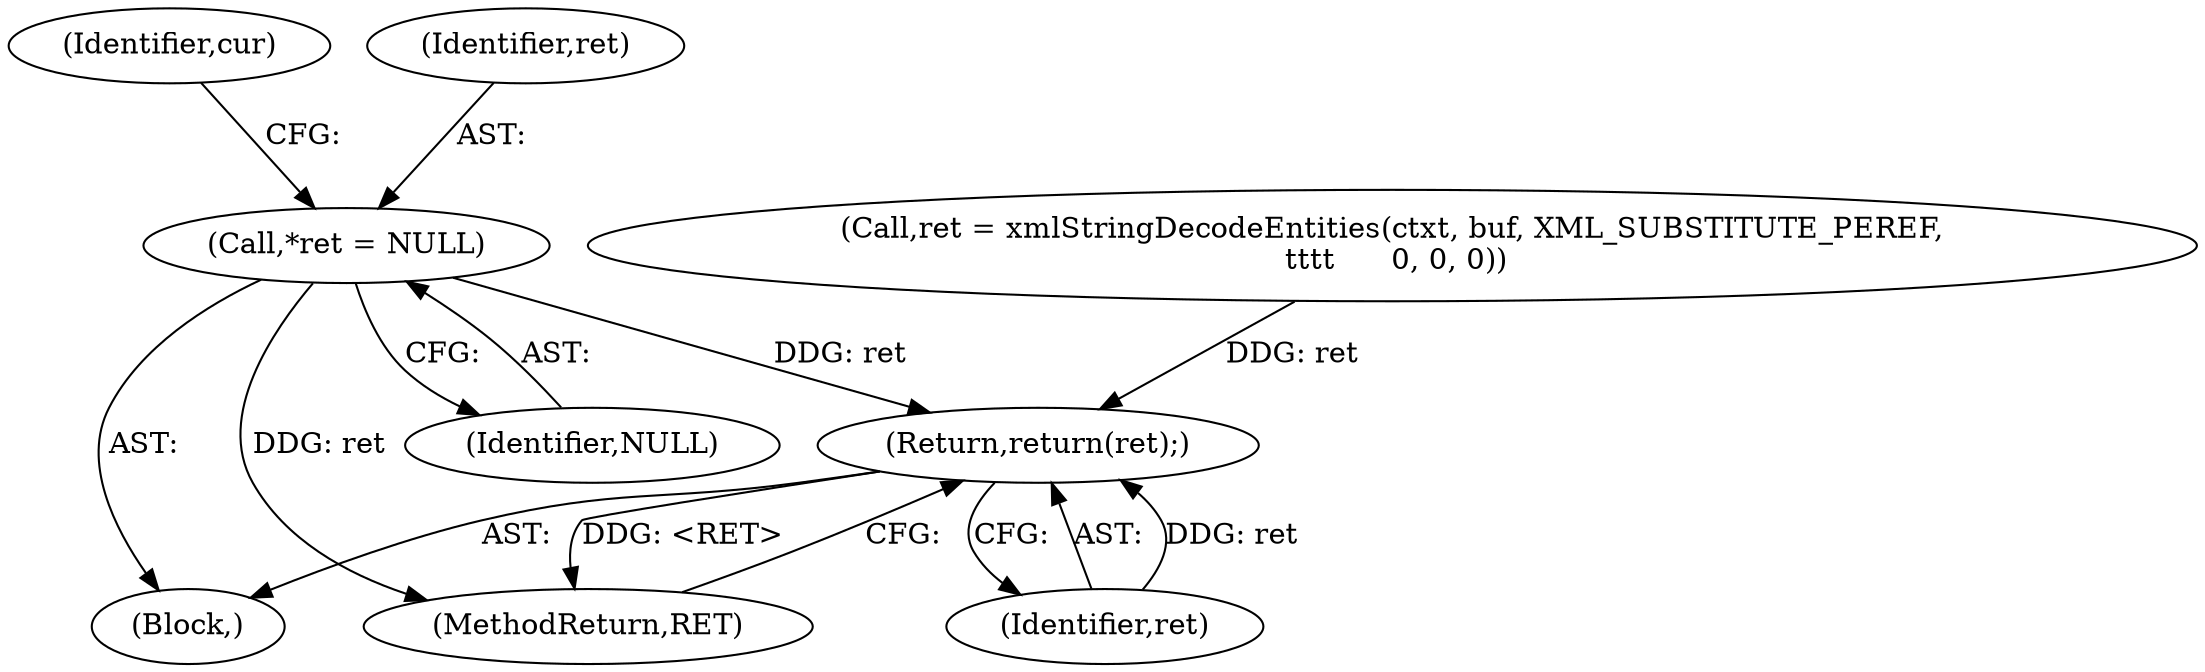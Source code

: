 digraph "0_Chrome_d0947db40187f4708c58e64cbd6013faf9eddeed_20@pointer" {
"1000129" [label="(Call,*ret = NULL)"];
"1000436" [label="(Return,return(ret);)"];
"1000438" [label="(MethodReturn,RET)"];
"1000134" [label="(Identifier,cur)"];
"1000129" [label="(Call,*ret = NULL)"];
"1000437" [label="(Identifier,ret)"];
"1000416" [label="(Call,ret = xmlStringDecodeEntities(ctxt, buf, XML_SUBSTITUTE_PEREF,\n \t\t\t\t      0, 0, 0))"];
"1000131" [label="(Identifier,NULL)"];
"1000436" [label="(Return,return(ret);)"];
"1000112" [label="(Block,)"];
"1000130" [label="(Identifier,ret)"];
"1000129" -> "1000112"  [label="AST: "];
"1000129" -> "1000131"  [label="CFG: "];
"1000130" -> "1000129"  [label="AST: "];
"1000131" -> "1000129"  [label="AST: "];
"1000134" -> "1000129"  [label="CFG: "];
"1000129" -> "1000438"  [label="DDG: ret"];
"1000129" -> "1000436"  [label="DDG: ret"];
"1000436" -> "1000112"  [label="AST: "];
"1000436" -> "1000437"  [label="CFG: "];
"1000437" -> "1000436"  [label="AST: "];
"1000438" -> "1000436"  [label="CFG: "];
"1000436" -> "1000438"  [label="DDG: <RET>"];
"1000437" -> "1000436"  [label="DDG: ret"];
"1000416" -> "1000436"  [label="DDG: ret"];
}
